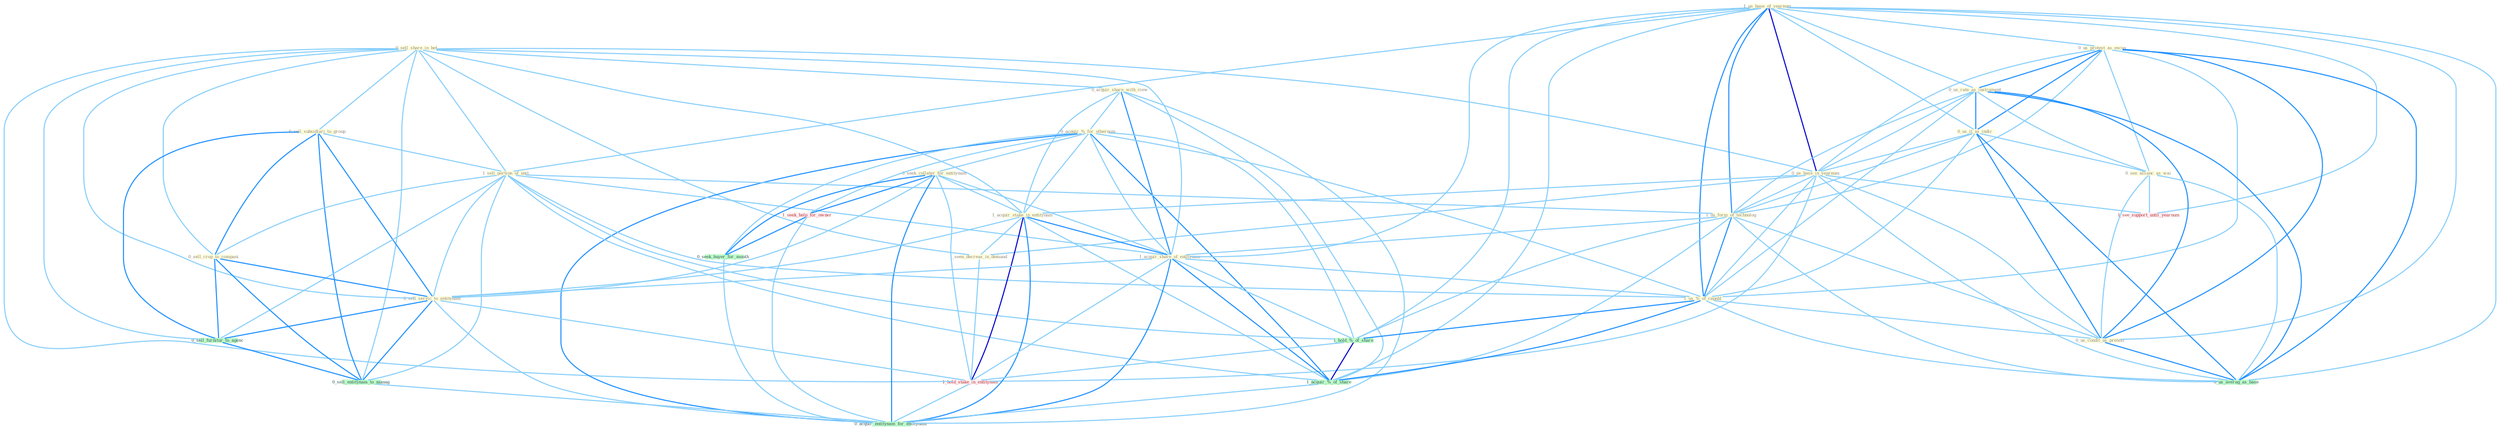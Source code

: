 Graph G{ 
    node
    [shape=polygon,style=filled,width=.5,height=.06,color="#BDFCC9",fixedsize=true,fontsize=4,
    fontcolor="#2f4f4f"];
    {node
    [color="#ffffe0", fontcolor="#8b7d6b"] "0_sell_share_in_bet " "0_acquir_share_with_view " "0_acquir_%_for_othernum " "0_sell_subsidiari_to_group " "1_us_base_of_yearnum " "0_us_protest_as_excus " "1_sell_portion_of_unit " "0_us_rate_as_instrument " "0_us_it_as_indic " "0_us_base_in_yearnum " "0_seek_collater_for_entitynam " "0_sell_crop_to_compani " "0_see_allianc_as_wai " "1_us_form_of_technolog " "1_acquir_stake_in_entitynam " "1_acquir_share_of_entitynam " "1_us_%_of_capabl " "0_us_condit_as_pretext " "1_seen_decreas_in_demand " "0_sell_servic_to_entitynam "}
{node [color="#fff0f5", fontcolor="#b22222"] "1_hold_stake_in_entitynam " "1_seek_help_for_owner " "1_see_support_until_yearnum "}
edge [color="#B0E2FF"];

	"0_sell_share_in_bet " -- "0_acquir_share_with_view " [w="1", color="#87cefa" ];
	"0_sell_share_in_bet " -- "0_sell_subsidiari_to_group " [w="1", color="#87cefa" ];
	"0_sell_share_in_bet " -- "1_sell_portion_of_unit " [w="1", color="#87cefa" ];
	"0_sell_share_in_bet " -- "0_us_base_in_yearnum " [w="1", color="#87cefa" ];
	"0_sell_share_in_bet " -- "0_sell_crop_to_compani " [w="1", color="#87cefa" ];
	"0_sell_share_in_bet " -- "1_acquir_stake_in_entitynam " [w="1", color="#87cefa" ];
	"0_sell_share_in_bet " -- "1_acquir_share_of_entitynam " [w="1", color="#87cefa" ];
	"0_sell_share_in_bet " -- "1_seen_decreas_in_demand " [w="1", color="#87cefa" ];
	"0_sell_share_in_bet " -- "0_sell_servic_to_entitynam " [w="1", color="#87cefa" ];
	"0_sell_share_in_bet " -- "1_hold_stake_in_entitynam " [w="1", color="#87cefa" ];
	"0_sell_share_in_bet " -- "0_sell_furnitur_to_agenc " [w="1", color="#87cefa" ];
	"0_sell_share_in_bet " -- "0_sell_entitynam_to_manag " [w="1", color="#87cefa" ];
	"0_acquir_share_with_view " -- "0_acquir_%_for_othernum " [w="1", color="#87cefa" ];
	"0_acquir_share_with_view " -- "1_acquir_stake_in_entitynam " [w="1", color="#87cefa" ];
	"0_acquir_share_with_view " -- "1_acquir_share_of_entitynam " [w="2", color="#1e90ff" , len=0.8];
	"0_acquir_share_with_view " -- "1_acquir_%_of_share " [w="1", color="#87cefa" ];
	"0_acquir_share_with_view " -- "0_acquir_entitynam_for_entitynam " [w="1", color="#87cefa" ];
	"0_acquir_%_for_othernum " -- "0_seek_collater_for_entitynam " [w="1", color="#87cefa" ];
	"0_acquir_%_for_othernum " -- "1_acquir_stake_in_entitynam " [w="1", color="#87cefa" ];
	"0_acquir_%_for_othernum " -- "1_acquir_share_of_entitynam " [w="1", color="#87cefa" ];
	"0_acquir_%_for_othernum " -- "1_us_%_of_capabl " [w="1", color="#87cefa" ];
	"0_acquir_%_for_othernum " -- "1_hold_%_of_share " [w="1", color="#87cefa" ];
	"0_acquir_%_for_othernum " -- "1_seek_help_for_owner " [w="1", color="#87cefa" ];
	"0_acquir_%_for_othernum " -- "0_seek_buyer_for_month " [w="1", color="#87cefa" ];
	"0_acquir_%_for_othernum " -- "1_acquir_%_of_share " [w="2", color="#1e90ff" , len=0.8];
	"0_acquir_%_for_othernum " -- "0_acquir_entitynam_for_entitynam " [w="2", color="#1e90ff" , len=0.8];
	"0_sell_subsidiari_to_group " -- "1_sell_portion_of_unit " [w="1", color="#87cefa" ];
	"0_sell_subsidiari_to_group " -- "0_sell_crop_to_compani " [w="2", color="#1e90ff" , len=0.8];
	"0_sell_subsidiari_to_group " -- "0_sell_servic_to_entitynam " [w="2", color="#1e90ff" , len=0.8];
	"0_sell_subsidiari_to_group " -- "0_sell_furnitur_to_agenc " [w="2", color="#1e90ff" , len=0.8];
	"0_sell_subsidiari_to_group " -- "0_sell_entitynam_to_manag " [w="2", color="#1e90ff" , len=0.8];
	"1_us_base_of_yearnum " -- "0_us_protest_as_excus " [w="1", color="#87cefa" ];
	"1_us_base_of_yearnum " -- "1_sell_portion_of_unit " [w="1", color="#87cefa" ];
	"1_us_base_of_yearnum " -- "0_us_rate_as_instrument " [w="1", color="#87cefa" ];
	"1_us_base_of_yearnum " -- "0_us_it_as_indic " [w="1", color="#87cefa" ];
	"1_us_base_of_yearnum " -- "0_us_base_in_yearnum " [w="3", color="#0000cd" , len=0.6];
	"1_us_base_of_yearnum " -- "1_us_form_of_technolog " [w="2", color="#1e90ff" , len=0.8];
	"1_us_base_of_yearnum " -- "1_acquir_share_of_entitynam " [w="1", color="#87cefa" ];
	"1_us_base_of_yearnum " -- "1_us_%_of_capabl " [w="2", color="#1e90ff" , len=0.8];
	"1_us_base_of_yearnum " -- "0_us_condit_as_pretext " [w="1", color="#87cefa" ];
	"1_us_base_of_yearnum " -- "1_hold_%_of_share " [w="1", color="#87cefa" ];
	"1_us_base_of_yearnum " -- "1_acquir_%_of_share " [w="1", color="#87cefa" ];
	"1_us_base_of_yearnum " -- "1_see_support_until_yearnum " [w="1", color="#87cefa" ];
	"1_us_base_of_yearnum " -- "0_us_averag_as_base " [w="1", color="#87cefa" ];
	"0_us_protest_as_excus " -- "0_us_rate_as_instrument " [w="2", color="#1e90ff" , len=0.8];
	"0_us_protest_as_excus " -- "0_us_it_as_indic " [w="2", color="#1e90ff" , len=0.8];
	"0_us_protest_as_excus " -- "0_us_base_in_yearnum " [w="1", color="#87cefa" ];
	"0_us_protest_as_excus " -- "0_see_allianc_as_wai " [w="1", color="#87cefa" ];
	"0_us_protest_as_excus " -- "1_us_form_of_technolog " [w="1", color="#87cefa" ];
	"0_us_protest_as_excus " -- "1_us_%_of_capabl " [w="1", color="#87cefa" ];
	"0_us_protest_as_excus " -- "0_us_condit_as_pretext " [w="2", color="#1e90ff" , len=0.8];
	"0_us_protest_as_excus " -- "0_us_averag_as_base " [w="2", color="#1e90ff" , len=0.8];
	"1_sell_portion_of_unit " -- "0_sell_crop_to_compani " [w="1", color="#87cefa" ];
	"1_sell_portion_of_unit " -- "1_us_form_of_technolog " [w="1", color="#87cefa" ];
	"1_sell_portion_of_unit " -- "1_acquir_share_of_entitynam " [w="1", color="#87cefa" ];
	"1_sell_portion_of_unit " -- "1_us_%_of_capabl " [w="1", color="#87cefa" ];
	"1_sell_portion_of_unit " -- "0_sell_servic_to_entitynam " [w="1", color="#87cefa" ];
	"1_sell_portion_of_unit " -- "1_hold_%_of_share " [w="1", color="#87cefa" ];
	"1_sell_portion_of_unit " -- "1_acquir_%_of_share " [w="1", color="#87cefa" ];
	"1_sell_portion_of_unit " -- "0_sell_furnitur_to_agenc " [w="1", color="#87cefa" ];
	"1_sell_portion_of_unit " -- "0_sell_entitynam_to_manag " [w="1", color="#87cefa" ];
	"0_us_rate_as_instrument " -- "0_us_it_as_indic " [w="2", color="#1e90ff" , len=0.8];
	"0_us_rate_as_instrument " -- "0_us_base_in_yearnum " [w="1", color="#87cefa" ];
	"0_us_rate_as_instrument " -- "0_see_allianc_as_wai " [w="1", color="#87cefa" ];
	"0_us_rate_as_instrument " -- "1_us_form_of_technolog " [w="1", color="#87cefa" ];
	"0_us_rate_as_instrument " -- "1_us_%_of_capabl " [w="1", color="#87cefa" ];
	"0_us_rate_as_instrument " -- "0_us_condit_as_pretext " [w="2", color="#1e90ff" , len=0.8];
	"0_us_rate_as_instrument " -- "0_us_averag_as_base " [w="2", color="#1e90ff" , len=0.8];
	"0_us_it_as_indic " -- "0_us_base_in_yearnum " [w="1", color="#87cefa" ];
	"0_us_it_as_indic " -- "0_see_allianc_as_wai " [w="1", color="#87cefa" ];
	"0_us_it_as_indic " -- "1_us_form_of_technolog " [w="1", color="#87cefa" ];
	"0_us_it_as_indic " -- "1_us_%_of_capabl " [w="1", color="#87cefa" ];
	"0_us_it_as_indic " -- "0_us_condit_as_pretext " [w="2", color="#1e90ff" , len=0.8];
	"0_us_it_as_indic " -- "0_us_averag_as_base " [w="2", color="#1e90ff" , len=0.8];
	"0_us_base_in_yearnum " -- "1_us_form_of_technolog " [w="1", color="#87cefa" ];
	"0_us_base_in_yearnum " -- "1_acquir_stake_in_entitynam " [w="1", color="#87cefa" ];
	"0_us_base_in_yearnum " -- "1_us_%_of_capabl " [w="1", color="#87cefa" ];
	"0_us_base_in_yearnum " -- "0_us_condit_as_pretext " [w="1", color="#87cefa" ];
	"0_us_base_in_yearnum " -- "1_seen_decreas_in_demand " [w="1", color="#87cefa" ];
	"0_us_base_in_yearnum " -- "1_hold_stake_in_entitynam " [w="1", color="#87cefa" ];
	"0_us_base_in_yearnum " -- "1_see_support_until_yearnum " [w="1", color="#87cefa" ];
	"0_us_base_in_yearnum " -- "0_us_averag_as_base " [w="1", color="#87cefa" ];
	"0_seek_collater_for_entitynam " -- "1_acquir_stake_in_entitynam " [w="1", color="#87cefa" ];
	"0_seek_collater_for_entitynam " -- "1_acquir_share_of_entitynam " [w="1", color="#87cefa" ];
	"0_seek_collater_for_entitynam " -- "0_sell_servic_to_entitynam " [w="1", color="#87cefa" ];
	"0_seek_collater_for_entitynam " -- "1_hold_stake_in_entitynam " [w="1", color="#87cefa" ];
	"0_seek_collater_for_entitynam " -- "1_seek_help_for_owner " [w="2", color="#1e90ff" , len=0.8];
	"0_seek_collater_for_entitynam " -- "0_seek_buyer_for_month " [w="2", color="#1e90ff" , len=0.8];
	"0_seek_collater_for_entitynam " -- "0_acquir_entitynam_for_entitynam " [w="2", color="#1e90ff" , len=0.8];
	"0_sell_crop_to_compani " -- "0_sell_servic_to_entitynam " [w="2", color="#1e90ff" , len=0.8];
	"0_sell_crop_to_compani " -- "0_sell_furnitur_to_agenc " [w="2", color="#1e90ff" , len=0.8];
	"0_sell_crop_to_compani " -- "0_sell_entitynam_to_manag " [w="2", color="#1e90ff" , len=0.8];
	"0_see_allianc_as_wai " -- "0_us_condit_as_pretext " [w="1", color="#87cefa" ];
	"0_see_allianc_as_wai " -- "1_see_support_until_yearnum " [w="1", color="#87cefa" ];
	"0_see_allianc_as_wai " -- "0_us_averag_as_base " [w="1", color="#87cefa" ];
	"1_us_form_of_technolog " -- "1_acquir_share_of_entitynam " [w="1", color="#87cefa" ];
	"1_us_form_of_technolog " -- "1_us_%_of_capabl " [w="2", color="#1e90ff" , len=0.8];
	"1_us_form_of_technolog " -- "0_us_condit_as_pretext " [w="1", color="#87cefa" ];
	"1_us_form_of_technolog " -- "1_hold_%_of_share " [w="1", color="#87cefa" ];
	"1_us_form_of_technolog " -- "1_acquir_%_of_share " [w="1", color="#87cefa" ];
	"1_us_form_of_technolog " -- "0_us_averag_as_base " [w="1", color="#87cefa" ];
	"1_acquir_stake_in_entitynam " -- "1_acquir_share_of_entitynam " [w="2", color="#1e90ff" , len=0.8];
	"1_acquir_stake_in_entitynam " -- "1_seen_decreas_in_demand " [w="1", color="#87cefa" ];
	"1_acquir_stake_in_entitynam " -- "0_sell_servic_to_entitynam " [w="1", color="#87cefa" ];
	"1_acquir_stake_in_entitynam " -- "1_hold_stake_in_entitynam " [w="3", color="#0000cd" , len=0.6];
	"1_acquir_stake_in_entitynam " -- "1_acquir_%_of_share " [w="1", color="#87cefa" ];
	"1_acquir_stake_in_entitynam " -- "0_acquir_entitynam_for_entitynam " [w="2", color="#1e90ff" , len=0.8];
	"1_acquir_share_of_entitynam " -- "1_us_%_of_capabl " [w="1", color="#87cefa" ];
	"1_acquir_share_of_entitynam " -- "0_sell_servic_to_entitynam " [w="1", color="#87cefa" ];
	"1_acquir_share_of_entitynam " -- "1_hold_%_of_share " [w="1", color="#87cefa" ];
	"1_acquir_share_of_entitynam " -- "1_hold_stake_in_entitynam " [w="1", color="#87cefa" ];
	"1_acquir_share_of_entitynam " -- "1_acquir_%_of_share " [w="2", color="#1e90ff" , len=0.8];
	"1_acquir_share_of_entitynam " -- "0_acquir_entitynam_for_entitynam " [w="2", color="#1e90ff" , len=0.8];
	"1_us_%_of_capabl " -- "0_us_condit_as_pretext " [w="1", color="#87cefa" ];
	"1_us_%_of_capabl " -- "1_hold_%_of_share " [w="2", color="#1e90ff" , len=0.8];
	"1_us_%_of_capabl " -- "1_acquir_%_of_share " [w="2", color="#1e90ff" , len=0.8];
	"1_us_%_of_capabl " -- "0_us_averag_as_base " [w="1", color="#87cefa" ];
	"0_us_condit_as_pretext " -- "0_us_averag_as_base " [w="2", color="#1e90ff" , len=0.8];
	"1_seen_decreas_in_demand " -- "1_hold_stake_in_entitynam " [w="1", color="#87cefa" ];
	"0_sell_servic_to_entitynam " -- "1_hold_stake_in_entitynam " [w="1", color="#87cefa" ];
	"0_sell_servic_to_entitynam " -- "0_sell_furnitur_to_agenc " [w="2", color="#1e90ff" , len=0.8];
	"0_sell_servic_to_entitynam " -- "0_sell_entitynam_to_manag " [w="2", color="#1e90ff" , len=0.8];
	"0_sell_servic_to_entitynam " -- "0_acquir_entitynam_for_entitynam " [w="1", color="#87cefa" ];
	"1_hold_%_of_share " -- "1_hold_stake_in_entitynam " [w="1", color="#87cefa" ];
	"1_hold_%_of_share " -- "1_acquir_%_of_share " [w="3", color="#0000cd" , len=0.6];
	"1_hold_stake_in_entitynam " -- "0_acquir_entitynam_for_entitynam " [w="1", color="#87cefa" ];
	"1_seek_help_for_owner " -- "0_seek_buyer_for_month " [w="2", color="#1e90ff" , len=0.8];
	"1_seek_help_for_owner " -- "0_acquir_entitynam_for_entitynam " [w="1", color="#87cefa" ];
	"0_seek_buyer_for_month " -- "0_acquir_entitynam_for_entitynam " [w="1", color="#87cefa" ];
	"1_acquir_%_of_share " -- "0_acquir_entitynam_for_entitynam " [w="1", color="#87cefa" ];
	"0_sell_furnitur_to_agenc " -- "0_sell_entitynam_to_manag " [w="2", color="#1e90ff" , len=0.8];
	"0_sell_entitynam_to_manag " -- "0_acquir_entitynam_for_entitynam " [w="1", color="#87cefa" ];
}